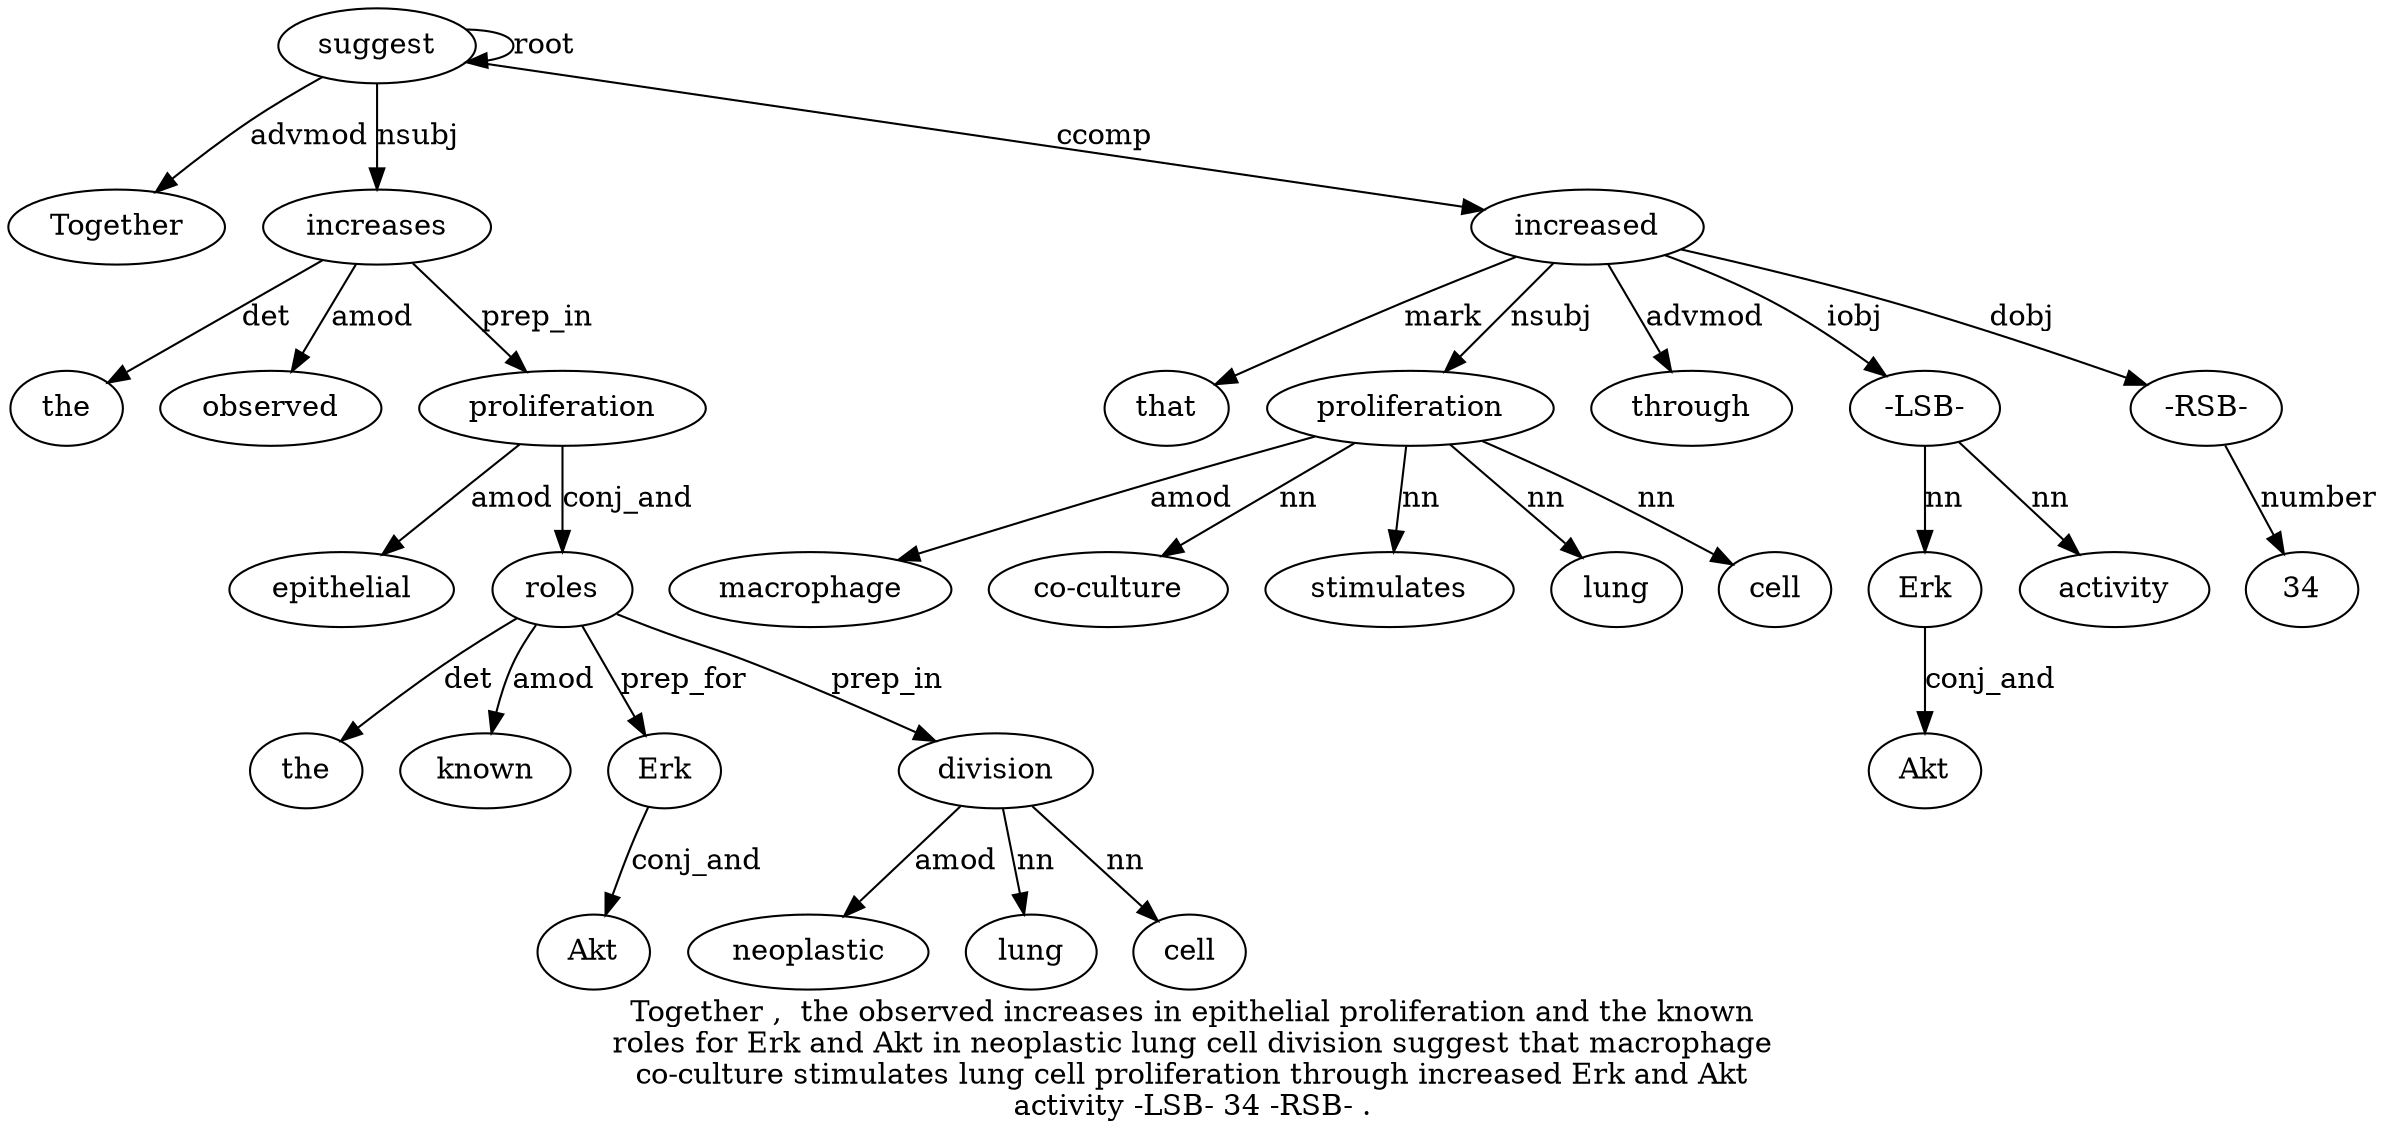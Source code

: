 digraph "Together ,  the observed increases in epithelial proliferation and the known roles for Erk and Akt in neoplastic lung cell division suggest that macrophage co-culture stimulates lung cell proliferation through increased Erk and Akt activity -LSB- 34 -RSB- ." {
label="Together ,  the observed increases in epithelial proliferation and the known
roles for Erk and Akt in neoplastic lung cell division suggest that macrophage
co-culture stimulates lung cell proliferation through increased Erk and Akt
activity -LSB- 34 -RSB- .";
suggest22 [style=filled, fillcolor=white, label=suggest];
Together1 [style=filled, fillcolor=white, label=Together];
suggest22 -> Together1  [label=advmod];
increases5 [style=filled, fillcolor=white, label=increases];
the3 [style=filled, fillcolor=white, label=the];
increases5 -> the3  [label=det];
observed4 [style=filled, fillcolor=white, label=observed];
increases5 -> observed4  [label=amod];
suggest22 -> increases5  [label=nsubj];
proliferation8 [style=filled, fillcolor=white, label=proliferation];
epithelial7 [style=filled, fillcolor=white, label=epithelial];
proliferation8 -> epithelial7  [label=amod];
increases5 -> proliferation8  [label=prep_in];
roles12 [style=filled, fillcolor=white, label=roles];
the10 [style=filled, fillcolor=white, label=the];
roles12 -> the10  [label=det];
known11 [style=filled, fillcolor=white, label=known];
roles12 -> known11  [label=amod];
proliferation8 -> roles12  [label=conj_and];
Erk14 [style=filled, fillcolor=white, label=Erk];
roles12 -> Erk14  [label=prep_for];
Akt16 [style=filled, fillcolor=white, label=Akt];
Erk14 -> Akt16  [label=conj_and];
division21 [style=filled, fillcolor=white, label=division];
neoplastic18 [style=filled, fillcolor=white, label=neoplastic];
division21 -> neoplastic18  [label=amod];
lung19 [style=filled, fillcolor=white, label=lung];
division21 -> lung19  [label=nn];
cell20 [style=filled, fillcolor=white, label=cell];
division21 -> cell20  [label=nn];
roles12 -> division21  [label=prep_in];
suggest22 -> suggest22  [label=root];
increased31 [style=filled, fillcolor=white, label=increased];
that23 [style=filled, fillcolor=white, label=that];
increased31 -> that23  [label=mark];
proliferation29 [style=filled, fillcolor=white, label=proliferation];
macrophage24 [style=filled, fillcolor=white, label=macrophage];
proliferation29 -> macrophage24  [label=amod];
"co-culture25" [style=filled, fillcolor=white, label="co-culture"];
proliferation29 -> "co-culture25"  [label=nn];
stimulates26 [style=filled, fillcolor=white, label=stimulates];
proliferation29 -> stimulates26  [label=nn];
lung27 [style=filled, fillcolor=white, label=lung];
proliferation29 -> lung27  [label=nn];
cell28 [style=filled, fillcolor=white, label=cell];
proliferation29 -> cell28  [label=nn];
increased31 -> proliferation29  [label=nsubj];
through30 [style=filled, fillcolor=white, label=through];
increased31 -> through30  [label=advmod];
suggest22 -> increased31  [label=ccomp];
"-LSB-36" [style=filled, fillcolor=white, label="-LSB-"];
Erk32 [style=filled, fillcolor=white, label=Erk];
"-LSB-36" -> Erk32  [label=nn];
Akt34 [style=filled, fillcolor=white, label=Akt];
Erk32 -> Akt34  [label=conj_and];
activity35 [style=filled, fillcolor=white, label=activity];
"-LSB-36" -> activity35  [label=nn];
increased31 -> "-LSB-36"  [label=iobj];
"-RSB-38" [style=filled, fillcolor=white, label="-RSB-"];
3437 [style=filled, fillcolor=white, label=34];
"-RSB-38" -> 3437  [label=number];
increased31 -> "-RSB-38"  [label=dobj];
}
